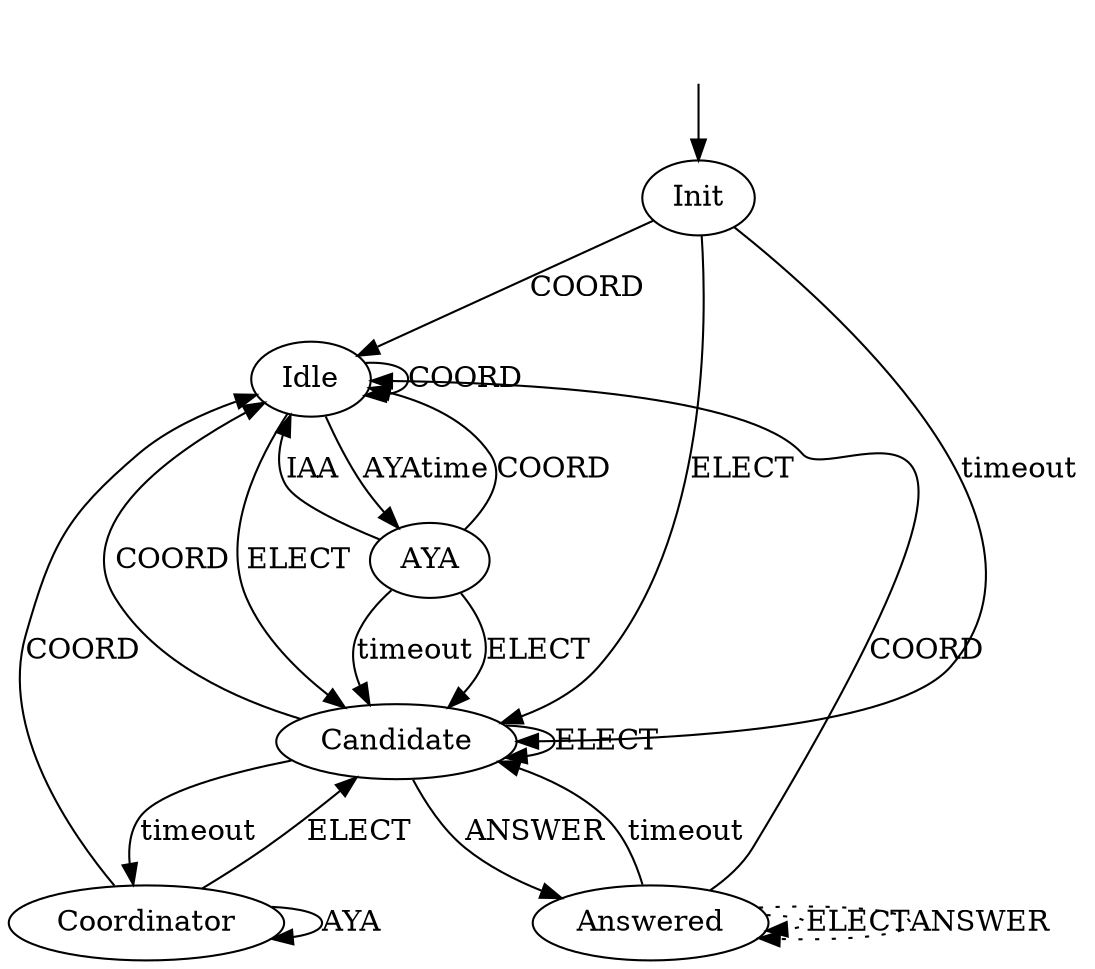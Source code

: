digraph state {
splines=true;
/* 6 graph transitions, ELECT, ANSWER, COORD, AYA, IAA and timeout */

/* States */
Init [label=Init]; // Initialized. Waiting for Elect or Coord.

//subgraph cluster_normal{
Idle [label=Idle]; // Doing nothing. Normal nodes only.
Coordinator [label=Coordinator]; // Currently the coordinator.
AYA [label=AYA]; // Waiting for an IAA.

//style=dotted;
//}

//subgraph cluster_election {
Election [label="Candidate"]; // Holding an election and is the leader. Sends ELECTs when transitioning to this.
Answered [label=Answered]; // Answered and awaiting COORD.

//style=dotted;
//}


/* Graph and transitions. */

/* No message. Random/timed. */
Idle -> AYA [label="AYAtime"];

/* ELECT */
edge[label=ELECT];
Init -> Election // Asked to be ELECTed.
Idle -> Election // Asked to be ELECTed.
Coordinator -> Election // Some low ranks decided to hold an election.
AYA -> Election // Interrupted by election. Kill the timer.
Answered -> Answered [style=dotted]; // Ignore attempt to elect? Election leader should answer.
Election -> Election // Current election leader is asked for ELECT. Reply with answer.

/* ANSWER */
Election -> Answered [label=ANSWER]; // Change election leader.
Answered -> Answered [label=ANSWER style=dotted]; // Update timeout if new leader is better.

/* COORD */
edge[label=COORD];
Init -> Idle // Notified on initialization.
Idle -> Idle // An election changed the leader.
AYA -> Idle // Waiting for IAA when leader changed.
Answered -> Idle // Got the COORD we were waiting for.
Coordinator -> Idle // Leader usurped by new leader.
Election -> Idle // Leader was decided while holding election. ANSWERs or ELECTs were lost.

/* AYA */
Coordinator -> Coordinator [label=AYA]; // Reply IAA. Only the leader deals with AYA. Other nodes ignore.
// Should a coordinator in an election answer this?

/* IAA */
AYA -> Idle [label=IAA]; // Got a response.

/* timeout */
edge[label=timeout];
Init -> Election // No message, so try for an election.
AYA -> Election /*[label="timeout and \n send ELECTs"];*/ // No IAA, so hold an election.
Election -> Coordinator /*[label="timeout and \n send COORDs"];*/ // No ANSWER, so I'm the new leader. Send out COORDs.
Answered -> Election /*[label="timeout and \n send ELECTs"];*/ // Election leader didn't respond.

/* Extra stuff to make graph prettier */
_nil [style="invis"]; // Hidden state for transition to Init.
_nil -> Init[label=""];
}
